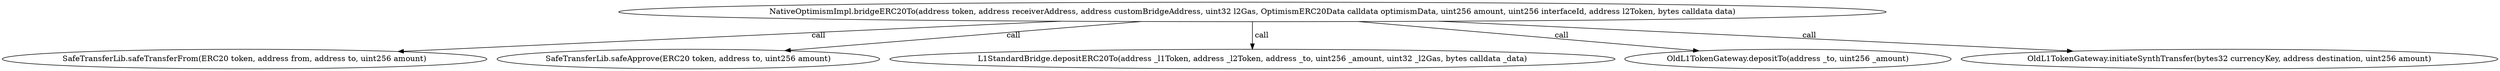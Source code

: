 digraph "" {
	graph [bb="0,0,3855.8,124.8"];
	node [label="\N"];
	"NativeOptimismImpl.bridgeERC20To(address token, address receiverAddress, address customBridgeAddress, uint32 l2Gas, OptimismERC20Data \
calldata optimismData, uint256 amount, uint256 interfaceId, address l2Token, bytes calldata data)"	 [height=0.5,
		pos="1921,106.8",
		width=26.752];
	"SafeTransferLib.safeTransferFrom(ERC20 token, address from, address to, uint256 amount)"	 [height=0.5,
		pos="369.03,18",
		width=10.251];
	"NativeOptimismImpl.bridgeERC20To(address token, address receiverAddress, address customBridgeAddress, uint32 l2Gas, OptimismERC20Data \
calldata optimismData, uint256 amount, uint256 interfaceId, address l2Token, bytes calldata data)" -> "SafeTransferLib.safeTransferFrom(ERC20 token, address from, address to, uint256 amount)" [key=call,
	label=" call",
	lp="1296.9,62.4",
	pos="e,608.56,31.705 1621.8,89.678 1330.2,72.995 891.97,47.921 618.62,32.281"];
"SafeTransferLib.safeApprove(ERC20 token, address to, uint256 amount)" [height=0.5,
	pos="1050,18",
	width=8.1727];
"NativeOptimismImpl.bridgeERC20To(address token, address receiverAddress, address customBridgeAddress, uint32 l2Gas, OptimismERC20Data \
calldata optimismData, uint256 amount, uint256 interfaceId, address l2Token, bytes calldata data)" -> "SafeTransferLib.safeApprove(ERC20 token, address to, uint256 amount)" [key=call,
label=" call",
lp="1575.9,62.4",
pos="e,1201.4,33.438 1747.1,89.07 1591.1,73.166 1364,50.009 1211.8,34.495"];
"L1StandardBridge.depositERC20To(address _l1Token, address _l2Token, address _to, uint256 _amount, uint32 _l2Gas, bytes calldata _\
data)" [height=0.5,
pos="1921,18",
width=15.534];
"NativeOptimismImpl.bridgeERC20To(address token, address receiverAddress, address customBridgeAddress, uint32 l2Gas, OptimismERC20Data \
calldata optimismData, uint256 amount, uint256 interfaceId, address l2Token, bytes calldata data)" -> "L1StandardBridge.depositERC20To(address _l1Token, address _l2Token, address _to, uint256 _amount, uint32 _l2Gas, bytes calldata _\
data)" [key=call,
label=" call",
lp="1932.9,62.4",
pos="e,1921,36.072 1921,88.401 1921,76.295 1921,60.208 1921,46.467"];
"OldL1TokenGateway.depositTo(address _to, uint256 _amount)" [height=0.5,
pos="2755,18",
width=7.1378];
"NativeOptimismImpl.bridgeERC20To(address token, address receiverAddress, address customBridgeAddress, uint32 l2Gas, OptimismERC20Data \
calldata optimismData, uint256 amount, uint256 interfaceId, address l2Token, bytes calldata data)" -> "OldL1TokenGateway.depositTo(address _to, uint256 _amount)" [key=call,
label=" call",
lp="2424.9,62.4",
pos="e,2613.5,33.068 2087.8,89.043 2238.2,73.029 2457.5,49.676 2603.1,34.171"];
"OldL1TokenGateway.initiateSynthTransfer(bytes32 currencyKey, address destination, uint256 amount)" [height=0.5,
pos="3443,18",
width=11.465];
"NativeOptimismImpl.bridgeERC20To(address token, address receiverAddress, address customBridgeAddress, uint32 l2Gas, OptimismERC20Data \
calldata optimismData, uint256 amount, uint256 interfaceId, address l2Token, bytes calldata data)" -> "OldL1TokenGateway.initiateSynthTransfer(bytes32 currencyKey, address destination, uint256 amount)" [key=call,
label=" call",
lp="2830.9,62.4",
pos="e,3195.9,32.419 2214.9,89.652 2496.4,73.229 2917,48.692 3185.6,33.019"];
}
